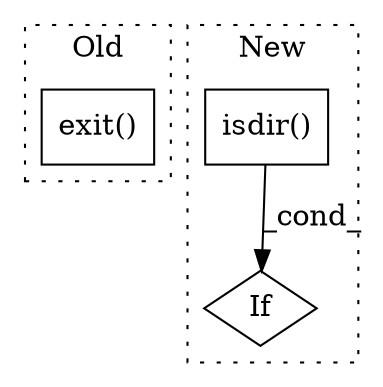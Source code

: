 digraph G {
subgraph cluster0 {
1 [label="exit()" a="75" s="37066,37084" l="9,1" shape="box"];
label = "Old";
style="dotted";
}
subgraph cluster1 {
2 [label="isdir()" a="75" s="37064,37088" l="14,1" shape="box"];
3 [label="If" a="96" s="37061" l="3" shape="diamond"];
label = "New";
style="dotted";
}
2 -> 3 [label="_cond_"];
}